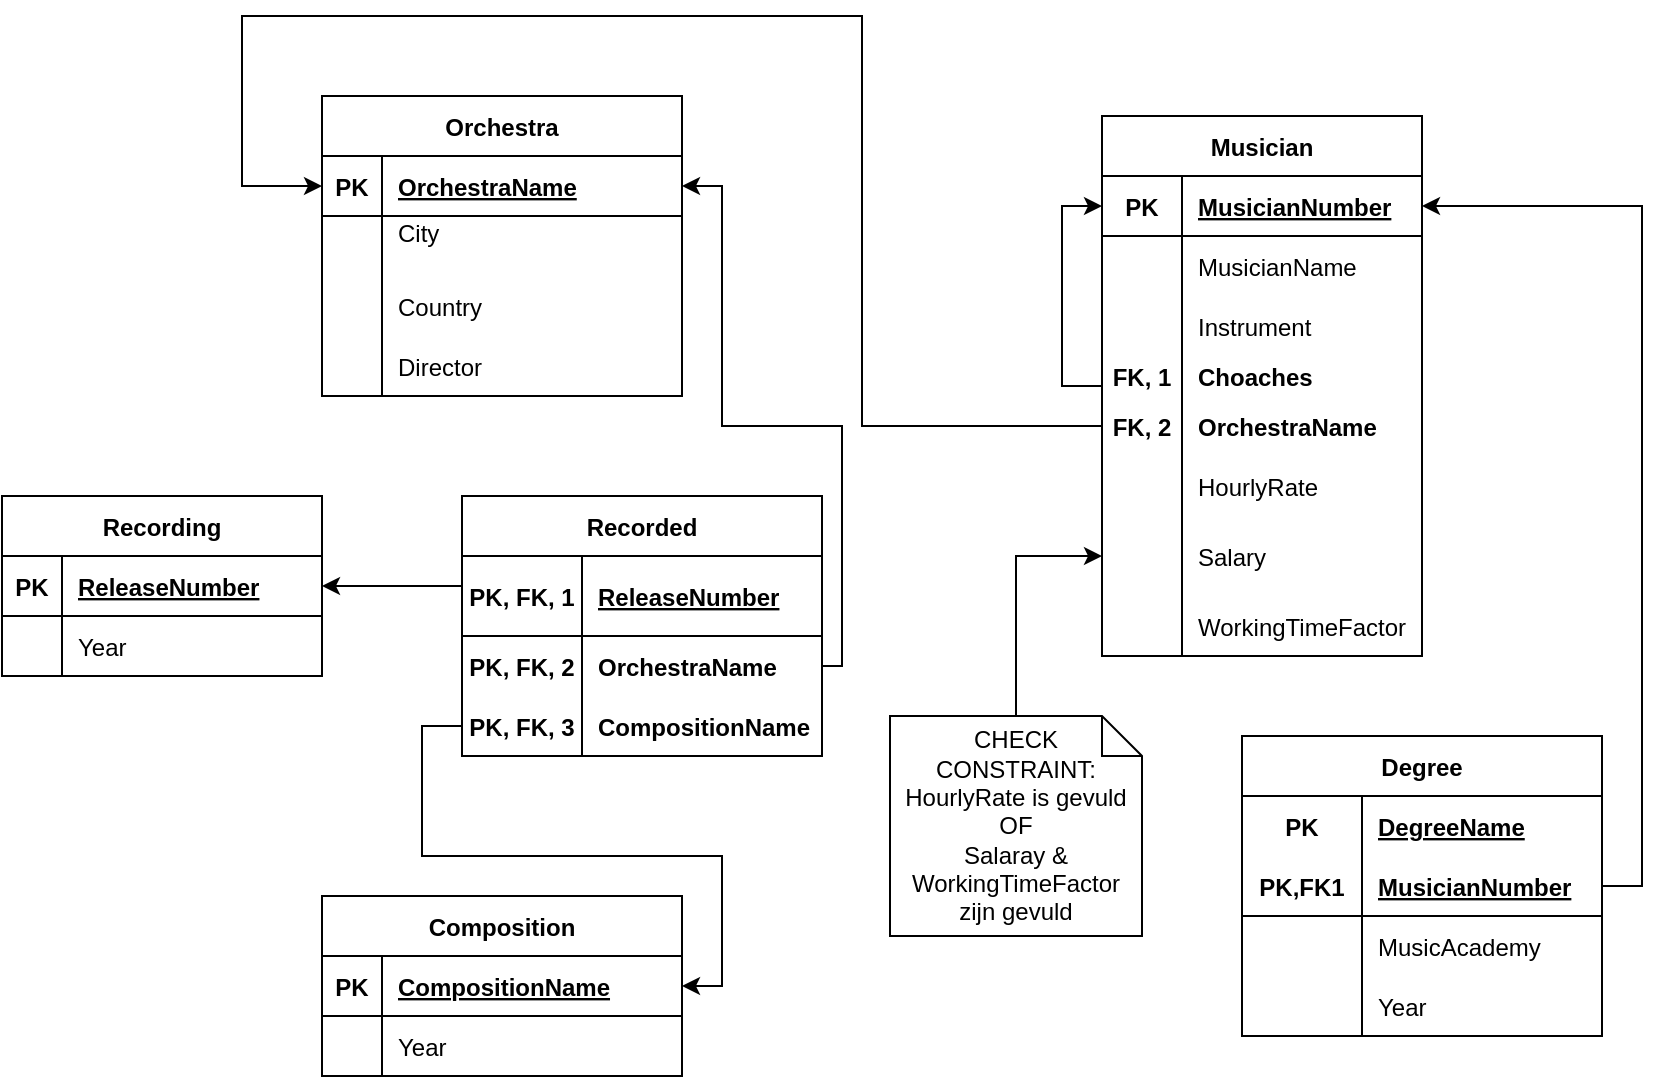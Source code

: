 <mxfile version="20.2.3" type="device"><diagram id="S86C-_gaPAXaxx-rgDXj" name="Pagina-1"><mxGraphModel dx="1865" dy="641" grid="1" gridSize="10" guides="1" tooltips="1" connect="1" arrows="1" fold="1" page="1" pageScale="1" pageWidth="827" pageHeight="1169" math="0" shadow="0"><root><mxCell id="0"/><mxCell id="1" parent="0"/><mxCell id="zKd2c0lsg1a57eEqCuSn-1" value="Musician" style="shape=table;startSize=30;container=1;collapsible=1;childLayout=tableLayout;fixedRows=1;rowLines=0;fontStyle=1;align=center;resizeLast=1;" vertex="1" parent="1"><mxGeometry x="470" y="130" width="160" height="270" as="geometry"/></mxCell><mxCell id="zKd2c0lsg1a57eEqCuSn-2" value="" style="shape=tableRow;horizontal=0;startSize=0;swimlaneHead=0;swimlaneBody=0;fillColor=none;collapsible=0;dropTarget=0;points=[[0,0.5],[1,0.5]];portConstraint=eastwest;top=0;left=0;right=0;bottom=1;" vertex="1" parent="zKd2c0lsg1a57eEqCuSn-1"><mxGeometry y="30" width="160" height="30" as="geometry"/></mxCell><mxCell id="zKd2c0lsg1a57eEqCuSn-3" value="PK" style="shape=partialRectangle;connectable=0;fillColor=none;top=0;left=0;bottom=0;right=0;fontStyle=1;overflow=hidden;" vertex="1" parent="zKd2c0lsg1a57eEqCuSn-2"><mxGeometry width="40" height="30" as="geometry"><mxRectangle width="40" height="30" as="alternateBounds"/></mxGeometry></mxCell><mxCell id="zKd2c0lsg1a57eEqCuSn-4" value="MusicianNumber" style="shape=partialRectangle;connectable=0;fillColor=none;top=0;left=0;bottom=0;right=0;align=left;spacingLeft=6;fontStyle=5;overflow=hidden;" vertex="1" parent="zKd2c0lsg1a57eEqCuSn-2"><mxGeometry x="40" width="120" height="30" as="geometry"><mxRectangle width="120" height="30" as="alternateBounds"/></mxGeometry></mxCell><mxCell id="zKd2c0lsg1a57eEqCuSn-5" value="" style="shape=tableRow;horizontal=0;startSize=0;swimlaneHead=0;swimlaneBody=0;fillColor=none;collapsible=0;dropTarget=0;points=[[0,0.5],[1,0.5]];portConstraint=eastwest;top=0;left=0;right=0;bottom=0;" vertex="1" parent="zKd2c0lsg1a57eEqCuSn-1"><mxGeometry y="60" width="160" height="30" as="geometry"/></mxCell><mxCell id="zKd2c0lsg1a57eEqCuSn-6" value="" style="shape=partialRectangle;connectable=0;fillColor=none;top=0;left=0;bottom=0;right=0;editable=1;overflow=hidden;" vertex="1" parent="zKd2c0lsg1a57eEqCuSn-5"><mxGeometry width="40" height="30" as="geometry"><mxRectangle width="40" height="30" as="alternateBounds"/></mxGeometry></mxCell><mxCell id="zKd2c0lsg1a57eEqCuSn-7" value="MusicianName" style="shape=partialRectangle;connectable=0;fillColor=none;top=0;left=0;bottom=0;right=0;align=left;spacingLeft=6;overflow=hidden;" vertex="1" parent="zKd2c0lsg1a57eEqCuSn-5"><mxGeometry x="40" width="120" height="30" as="geometry"><mxRectangle width="120" height="30" as="alternateBounds"/></mxGeometry></mxCell><mxCell id="zKd2c0lsg1a57eEqCuSn-8" value="" style="shape=tableRow;horizontal=0;startSize=0;swimlaneHead=0;swimlaneBody=0;fillColor=none;collapsible=0;dropTarget=0;points=[[0,0.5],[1,0.5]];portConstraint=eastwest;top=0;left=0;right=0;bottom=0;" vertex="1" parent="zKd2c0lsg1a57eEqCuSn-1"><mxGeometry y="90" width="160" height="30" as="geometry"/></mxCell><mxCell id="zKd2c0lsg1a57eEqCuSn-9" value="" style="shape=partialRectangle;connectable=0;fillColor=none;top=0;left=0;bottom=0;right=0;editable=1;overflow=hidden;" vertex="1" parent="zKd2c0lsg1a57eEqCuSn-8"><mxGeometry width="40" height="30" as="geometry"><mxRectangle width="40" height="30" as="alternateBounds"/></mxGeometry></mxCell><mxCell id="zKd2c0lsg1a57eEqCuSn-10" value="Instrument" style="shape=partialRectangle;connectable=0;fillColor=none;top=0;left=0;bottom=0;right=0;align=left;spacingLeft=6;overflow=hidden;" vertex="1" parent="zKd2c0lsg1a57eEqCuSn-8"><mxGeometry x="40" width="120" height="30" as="geometry"><mxRectangle width="120" height="30" as="alternateBounds"/></mxGeometry></mxCell><mxCell id="zKd2c0lsg1a57eEqCuSn-78" style="edgeStyle=orthogonalEdgeStyle;rounded=0;orthogonalLoop=1;jettySize=auto;html=1;entryX=0;entryY=0.5;entryDx=0;entryDy=0;" edge="1" parent="zKd2c0lsg1a57eEqCuSn-1" source="zKd2c0lsg1a57eEqCuSn-75" target="zKd2c0lsg1a57eEqCuSn-2"><mxGeometry relative="1" as="geometry"><Array as="points"><mxPoint x="-20" y="135"/><mxPoint x="-20" y="45"/></Array></mxGeometry></mxCell><mxCell id="zKd2c0lsg1a57eEqCuSn-75" value="" style="shape=tableRow;horizontal=0;startSize=0;swimlaneHead=0;swimlaneBody=0;fillColor=none;collapsible=0;dropTarget=0;points=[[0,0.5],[1,0.5]];portConstraint=eastwest;top=0;left=0;right=0;bottom=0;fontStyle=1" vertex="1" parent="zKd2c0lsg1a57eEqCuSn-1"><mxGeometry y="120" width="160" height="20" as="geometry"/></mxCell><mxCell id="zKd2c0lsg1a57eEqCuSn-76" value="FK, 1" style="shape=partialRectangle;connectable=0;fillColor=none;top=0;left=0;bottom=0;right=0;editable=1;overflow=hidden;fontStyle=1" vertex="1" parent="zKd2c0lsg1a57eEqCuSn-75"><mxGeometry width="40" height="20" as="geometry"><mxRectangle width="40" height="20" as="alternateBounds"/></mxGeometry></mxCell><mxCell id="zKd2c0lsg1a57eEqCuSn-77" value="Choaches" style="shape=partialRectangle;connectable=0;fillColor=none;top=0;left=0;bottom=0;right=0;align=left;spacingLeft=6;overflow=hidden;fontStyle=1" vertex="1" parent="zKd2c0lsg1a57eEqCuSn-75"><mxGeometry x="40" width="120" height="20" as="geometry"><mxRectangle width="120" height="20" as="alternateBounds"/></mxGeometry></mxCell><mxCell id="zKd2c0lsg1a57eEqCuSn-71" value="" style="shape=tableRow;horizontal=0;startSize=0;swimlaneHead=0;swimlaneBody=0;fillColor=none;collapsible=0;dropTarget=0;points=[[0,0.5],[1,0.5]];portConstraint=eastwest;top=0;left=0;right=0;bottom=0;" vertex="1" parent="zKd2c0lsg1a57eEqCuSn-1"><mxGeometry y="140" width="160" height="30" as="geometry"/></mxCell><mxCell id="zKd2c0lsg1a57eEqCuSn-72" value="FK, 2" style="shape=partialRectangle;connectable=0;fillColor=none;top=0;left=0;bottom=0;right=0;editable=1;overflow=hidden;fontStyle=1" vertex="1" parent="zKd2c0lsg1a57eEqCuSn-71"><mxGeometry width="40" height="30" as="geometry"><mxRectangle width="40" height="30" as="alternateBounds"/></mxGeometry></mxCell><mxCell id="zKd2c0lsg1a57eEqCuSn-73" value="OrchestraName" style="shape=partialRectangle;connectable=0;fillColor=none;top=0;left=0;bottom=0;right=0;align=left;spacingLeft=6;overflow=hidden;fontStyle=1" vertex="1" parent="zKd2c0lsg1a57eEqCuSn-71"><mxGeometry x="40" width="120" height="30" as="geometry"><mxRectangle width="120" height="30" as="alternateBounds"/></mxGeometry></mxCell><mxCell id="zKd2c0lsg1a57eEqCuSn-100" value="" style="shape=tableRow;horizontal=0;startSize=0;swimlaneHead=0;swimlaneBody=0;fillColor=none;collapsible=0;dropTarget=0;points=[[0,0.5],[1,0.5]];portConstraint=eastwest;top=0;left=0;right=0;bottom=0;" vertex="1" parent="zKd2c0lsg1a57eEqCuSn-1"><mxGeometry y="170" width="160" height="30" as="geometry"/></mxCell><mxCell id="zKd2c0lsg1a57eEqCuSn-101" value="" style="shape=partialRectangle;connectable=0;fillColor=none;top=0;left=0;bottom=0;right=0;editable=1;overflow=hidden;" vertex="1" parent="zKd2c0lsg1a57eEqCuSn-100"><mxGeometry width="40" height="30" as="geometry"><mxRectangle width="40" height="30" as="alternateBounds"/></mxGeometry></mxCell><mxCell id="zKd2c0lsg1a57eEqCuSn-102" value="HourlyRate" style="shape=partialRectangle;connectable=0;fillColor=none;top=0;left=0;bottom=0;right=0;align=left;spacingLeft=6;overflow=hidden;" vertex="1" parent="zKd2c0lsg1a57eEqCuSn-100"><mxGeometry x="40" width="120" height="30" as="geometry"><mxRectangle width="120" height="30" as="alternateBounds"/></mxGeometry></mxCell><mxCell id="zKd2c0lsg1a57eEqCuSn-90" value="" style="shape=tableRow;horizontal=0;startSize=0;swimlaneHead=0;swimlaneBody=0;fillColor=none;collapsible=0;dropTarget=0;points=[[0,0.5],[1,0.5]];portConstraint=eastwest;top=0;left=0;right=0;bottom=0;" vertex="1" parent="zKd2c0lsg1a57eEqCuSn-1"><mxGeometry y="200" width="160" height="40" as="geometry"/></mxCell><mxCell id="zKd2c0lsg1a57eEqCuSn-91" value="" style="shape=partialRectangle;connectable=0;fillColor=none;top=0;left=0;bottom=0;right=0;editable=1;overflow=hidden;" vertex="1" parent="zKd2c0lsg1a57eEqCuSn-90"><mxGeometry width="40" height="40" as="geometry"><mxRectangle width="40" height="40" as="alternateBounds"/></mxGeometry></mxCell><mxCell id="zKd2c0lsg1a57eEqCuSn-92" value="Salary" style="shape=partialRectangle;connectable=0;fillColor=none;top=0;left=0;bottom=0;right=0;align=left;spacingLeft=6;overflow=hidden;" vertex="1" parent="zKd2c0lsg1a57eEqCuSn-90"><mxGeometry x="40" width="120" height="40" as="geometry"><mxRectangle width="120" height="40" as="alternateBounds"/></mxGeometry></mxCell><mxCell id="zKd2c0lsg1a57eEqCuSn-97" value="" style="shape=tableRow;horizontal=0;startSize=0;swimlaneHead=0;swimlaneBody=0;fillColor=none;collapsible=0;dropTarget=0;points=[[0,0.5],[1,0.5]];portConstraint=eastwest;top=0;left=0;right=0;bottom=0;" vertex="1" parent="zKd2c0lsg1a57eEqCuSn-1"><mxGeometry y="240" width="160" height="30" as="geometry"/></mxCell><mxCell id="zKd2c0lsg1a57eEqCuSn-98" value="" style="shape=partialRectangle;connectable=0;fillColor=none;top=0;left=0;bottom=0;right=0;editable=1;overflow=hidden;" vertex="1" parent="zKd2c0lsg1a57eEqCuSn-97"><mxGeometry width="40" height="30" as="geometry"><mxRectangle width="40" height="30" as="alternateBounds"/></mxGeometry></mxCell><mxCell id="zKd2c0lsg1a57eEqCuSn-99" value="WorkingTimeFactor" style="shape=partialRectangle;connectable=0;fillColor=none;top=0;left=0;bottom=0;right=0;align=left;spacingLeft=6;overflow=hidden;" vertex="1" parent="zKd2c0lsg1a57eEqCuSn-97"><mxGeometry x="40" width="120" height="30" as="geometry"><mxRectangle width="120" height="30" as="alternateBounds"/></mxGeometry></mxCell><mxCell id="zKd2c0lsg1a57eEqCuSn-14" value="Orchestra" style="shape=table;startSize=30;container=1;collapsible=1;childLayout=tableLayout;fixedRows=1;rowLines=0;fontStyle=1;align=center;resizeLast=1;" vertex="1" parent="1"><mxGeometry x="80" y="120" width="180" height="150" as="geometry"/></mxCell><mxCell id="zKd2c0lsg1a57eEqCuSn-15" value="" style="shape=tableRow;horizontal=0;startSize=0;swimlaneHead=0;swimlaneBody=0;fillColor=none;collapsible=0;dropTarget=0;points=[[0,0.5],[1,0.5]];portConstraint=eastwest;top=0;left=0;right=0;bottom=1;" vertex="1" parent="zKd2c0lsg1a57eEqCuSn-14"><mxGeometry y="30" width="180" height="30" as="geometry"/></mxCell><mxCell id="zKd2c0lsg1a57eEqCuSn-16" value="PK" style="shape=partialRectangle;connectable=0;fillColor=none;top=0;left=0;bottom=0;right=0;fontStyle=1;overflow=hidden;" vertex="1" parent="zKd2c0lsg1a57eEqCuSn-15"><mxGeometry width="30" height="30" as="geometry"><mxRectangle width="30" height="30" as="alternateBounds"/></mxGeometry></mxCell><mxCell id="zKd2c0lsg1a57eEqCuSn-17" value="OrchestraName" style="shape=partialRectangle;connectable=0;fillColor=none;top=0;left=0;bottom=0;right=0;align=left;spacingLeft=6;fontStyle=5;overflow=hidden;" vertex="1" parent="zKd2c0lsg1a57eEqCuSn-15"><mxGeometry x="30" width="150" height="30" as="geometry"><mxRectangle width="150" height="30" as="alternateBounds"/></mxGeometry></mxCell><mxCell id="zKd2c0lsg1a57eEqCuSn-18" value="" style="shape=tableRow;horizontal=0;startSize=0;swimlaneHead=0;swimlaneBody=0;fillColor=none;collapsible=0;dropTarget=0;points=[[0,0.5],[1,0.5]];portConstraint=eastwest;top=0;left=0;right=0;bottom=0;" vertex="1" parent="zKd2c0lsg1a57eEqCuSn-14"><mxGeometry y="60" width="180" height="30" as="geometry"/></mxCell><mxCell id="zKd2c0lsg1a57eEqCuSn-19" value="" style="shape=partialRectangle;connectable=0;fillColor=none;top=0;left=0;bottom=0;right=0;editable=1;overflow=hidden;" vertex="1" parent="zKd2c0lsg1a57eEqCuSn-18"><mxGeometry width="30" height="30" as="geometry"><mxRectangle width="30" height="30" as="alternateBounds"/></mxGeometry></mxCell><mxCell id="zKd2c0lsg1a57eEqCuSn-20" value="City    &#10;" style="shape=partialRectangle;connectable=0;fillColor=none;top=0;left=0;bottom=0;right=0;align=left;spacingLeft=6;overflow=hidden;" vertex="1" parent="zKd2c0lsg1a57eEqCuSn-18"><mxGeometry x="30" width="150" height="30" as="geometry"><mxRectangle width="150" height="30" as="alternateBounds"/></mxGeometry></mxCell><mxCell id="zKd2c0lsg1a57eEqCuSn-21" value="" style="shape=tableRow;horizontal=0;startSize=0;swimlaneHead=0;swimlaneBody=0;fillColor=none;collapsible=0;dropTarget=0;points=[[0,0.5],[1,0.5]];portConstraint=eastwest;top=0;left=0;right=0;bottom=0;" vertex="1" parent="zKd2c0lsg1a57eEqCuSn-14"><mxGeometry y="90" width="180" height="30" as="geometry"/></mxCell><mxCell id="zKd2c0lsg1a57eEqCuSn-22" value="" style="shape=partialRectangle;connectable=0;fillColor=none;top=0;left=0;bottom=0;right=0;editable=1;overflow=hidden;" vertex="1" parent="zKd2c0lsg1a57eEqCuSn-21"><mxGeometry width="30" height="30" as="geometry"><mxRectangle width="30" height="30" as="alternateBounds"/></mxGeometry></mxCell><mxCell id="zKd2c0lsg1a57eEqCuSn-23" value="Country" style="shape=partialRectangle;connectable=0;fillColor=none;top=0;left=0;bottom=0;right=0;align=left;spacingLeft=6;overflow=hidden;" vertex="1" parent="zKd2c0lsg1a57eEqCuSn-21"><mxGeometry x="30" width="150" height="30" as="geometry"><mxRectangle width="150" height="30" as="alternateBounds"/></mxGeometry></mxCell><mxCell id="zKd2c0lsg1a57eEqCuSn-24" value="" style="shape=tableRow;horizontal=0;startSize=0;swimlaneHead=0;swimlaneBody=0;fillColor=none;collapsible=0;dropTarget=0;points=[[0,0.5],[1,0.5]];portConstraint=eastwest;top=0;left=0;right=0;bottom=0;" vertex="1" parent="zKd2c0lsg1a57eEqCuSn-14"><mxGeometry y="120" width="180" height="30" as="geometry"/></mxCell><mxCell id="zKd2c0lsg1a57eEqCuSn-25" value="" style="shape=partialRectangle;connectable=0;fillColor=none;top=0;left=0;bottom=0;right=0;editable=1;overflow=hidden;" vertex="1" parent="zKd2c0lsg1a57eEqCuSn-24"><mxGeometry width="30" height="30" as="geometry"><mxRectangle width="30" height="30" as="alternateBounds"/></mxGeometry></mxCell><mxCell id="zKd2c0lsg1a57eEqCuSn-26" value="Director" style="shape=partialRectangle;connectable=0;fillColor=none;top=0;left=0;bottom=0;right=0;align=left;spacingLeft=6;overflow=hidden;" vertex="1" parent="zKd2c0lsg1a57eEqCuSn-24"><mxGeometry x="30" width="150" height="30" as="geometry"><mxRectangle width="150" height="30" as="alternateBounds"/></mxGeometry></mxCell><mxCell id="zKd2c0lsg1a57eEqCuSn-27" value="Recording" style="shape=table;startSize=30;container=1;collapsible=1;childLayout=tableLayout;fixedRows=1;rowLines=0;fontStyle=1;align=center;resizeLast=1;" vertex="1" parent="1"><mxGeometry x="-80" y="320" width="160" height="90" as="geometry"/></mxCell><mxCell id="zKd2c0lsg1a57eEqCuSn-28" value="" style="shape=tableRow;horizontal=0;startSize=0;swimlaneHead=0;swimlaneBody=0;fillColor=none;collapsible=0;dropTarget=0;points=[[0,0.5],[1,0.5]];portConstraint=eastwest;top=0;left=0;right=0;bottom=1;" vertex="1" parent="zKd2c0lsg1a57eEqCuSn-27"><mxGeometry y="30" width="160" height="30" as="geometry"/></mxCell><mxCell id="zKd2c0lsg1a57eEqCuSn-29" value="PK" style="shape=partialRectangle;connectable=0;fillColor=none;top=0;left=0;bottom=0;right=0;fontStyle=1;overflow=hidden;" vertex="1" parent="zKd2c0lsg1a57eEqCuSn-28"><mxGeometry width="30" height="30" as="geometry"><mxRectangle width="30" height="30" as="alternateBounds"/></mxGeometry></mxCell><mxCell id="zKd2c0lsg1a57eEqCuSn-30" value="ReleaseNumber" style="shape=partialRectangle;connectable=0;fillColor=none;top=0;left=0;bottom=0;right=0;align=left;spacingLeft=6;fontStyle=5;overflow=hidden;" vertex="1" parent="zKd2c0lsg1a57eEqCuSn-28"><mxGeometry x="30" width="130" height="30" as="geometry"><mxRectangle width="130" height="30" as="alternateBounds"/></mxGeometry></mxCell><mxCell id="zKd2c0lsg1a57eEqCuSn-31" value="" style="shape=tableRow;horizontal=0;startSize=0;swimlaneHead=0;swimlaneBody=0;fillColor=none;collapsible=0;dropTarget=0;points=[[0,0.5],[1,0.5]];portConstraint=eastwest;top=0;left=0;right=0;bottom=0;" vertex="1" parent="zKd2c0lsg1a57eEqCuSn-27"><mxGeometry y="60" width="160" height="30" as="geometry"/></mxCell><mxCell id="zKd2c0lsg1a57eEqCuSn-32" value="" style="shape=partialRectangle;connectable=0;fillColor=none;top=0;left=0;bottom=0;right=0;editable=1;overflow=hidden;" vertex="1" parent="zKd2c0lsg1a57eEqCuSn-31"><mxGeometry width="30" height="30" as="geometry"><mxRectangle width="30" height="30" as="alternateBounds"/></mxGeometry></mxCell><mxCell id="zKd2c0lsg1a57eEqCuSn-33" value="Year" style="shape=partialRectangle;connectable=0;fillColor=none;top=0;left=0;bottom=0;right=0;align=left;spacingLeft=6;overflow=hidden;" vertex="1" parent="zKd2c0lsg1a57eEqCuSn-31"><mxGeometry x="30" width="130" height="30" as="geometry"><mxRectangle width="130" height="30" as="alternateBounds"/></mxGeometry></mxCell><mxCell id="zKd2c0lsg1a57eEqCuSn-40" value="Composition" style="shape=table;startSize=30;container=1;collapsible=1;childLayout=tableLayout;fixedRows=1;rowLines=0;fontStyle=1;align=center;resizeLast=1;" vertex="1" parent="1"><mxGeometry x="80" y="520" width="180" height="90" as="geometry"/></mxCell><mxCell id="zKd2c0lsg1a57eEqCuSn-41" value="" style="shape=tableRow;horizontal=0;startSize=0;swimlaneHead=0;swimlaneBody=0;fillColor=none;collapsible=0;dropTarget=0;points=[[0,0.5],[1,0.5]];portConstraint=eastwest;top=0;left=0;right=0;bottom=1;" vertex="1" parent="zKd2c0lsg1a57eEqCuSn-40"><mxGeometry y="30" width="180" height="30" as="geometry"/></mxCell><mxCell id="zKd2c0lsg1a57eEqCuSn-42" value="PK" style="shape=partialRectangle;connectable=0;fillColor=none;top=0;left=0;bottom=0;right=0;fontStyle=1;overflow=hidden;" vertex="1" parent="zKd2c0lsg1a57eEqCuSn-41"><mxGeometry width="30" height="30" as="geometry"><mxRectangle width="30" height="30" as="alternateBounds"/></mxGeometry></mxCell><mxCell id="zKd2c0lsg1a57eEqCuSn-43" value="CompositionName" style="shape=partialRectangle;connectable=0;fillColor=none;top=0;left=0;bottom=0;right=0;align=left;spacingLeft=6;fontStyle=5;overflow=hidden;" vertex="1" parent="zKd2c0lsg1a57eEqCuSn-41"><mxGeometry x="30" width="150" height="30" as="geometry"><mxRectangle width="150" height="30" as="alternateBounds"/></mxGeometry></mxCell><mxCell id="zKd2c0lsg1a57eEqCuSn-44" value="" style="shape=tableRow;horizontal=0;startSize=0;swimlaneHead=0;swimlaneBody=0;fillColor=none;collapsible=0;dropTarget=0;points=[[0,0.5],[1,0.5]];portConstraint=eastwest;top=0;left=0;right=0;bottom=0;" vertex="1" parent="zKd2c0lsg1a57eEqCuSn-40"><mxGeometry y="60" width="180" height="30" as="geometry"/></mxCell><mxCell id="zKd2c0lsg1a57eEqCuSn-45" value="" style="shape=partialRectangle;connectable=0;fillColor=none;top=0;left=0;bottom=0;right=0;editable=1;overflow=hidden;" vertex="1" parent="zKd2c0lsg1a57eEqCuSn-44"><mxGeometry width="30" height="30" as="geometry"><mxRectangle width="30" height="30" as="alternateBounds"/></mxGeometry></mxCell><mxCell id="zKd2c0lsg1a57eEqCuSn-46" value="Year" style="shape=partialRectangle;connectable=0;fillColor=none;top=0;left=0;bottom=0;right=0;align=left;spacingLeft=6;overflow=hidden;" vertex="1" parent="zKd2c0lsg1a57eEqCuSn-44"><mxGeometry x="30" width="150" height="30" as="geometry"><mxRectangle width="150" height="30" as="alternateBounds"/></mxGeometry></mxCell><mxCell id="zKd2c0lsg1a57eEqCuSn-55" value="Recorded" style="shape=table;startSize=30;container=1;collapsible=1;childLayout=tableLayout;fixedRows=1;rowLines=0;fontStyle=1;align=center;resizeLast=1;" vertex="1" parent="1"><mxGeometry x="150" y="320" width="180" height="130" as="geometry"/></mxCell><mxCell id="zKd2c0lsg1a57eEqCuSn-56" value="" style="shape=tableRow;horizontal=0;startSize=0;swimlaneHead=0;swimlaneBody=0;fillColor=none;collapsible=0;dropTarget=0;points=[[0,0.5],[1,0.5]];portConstraint=eastwest;top=0;left=0;right=0;bottom=1;" vertex="1" parent="zKd2c0lsg1a57eEqCuSn-55"><mxGeometry y="30" width="180" height="40" as="geometry"/></mxCell><mxCell id="zKd2c0lsg1a57eEqCuSn-57" value="PK, FK, 1" style="shape=partialRectangle;connectable=0;fillColor=none;top=0;left=0;bottom=0;right=0;fontStyle=1;overflow=hidden;" vertex="1" parent="zKd2c0lsg1a57eEqCuSn-56"><mxGeometry width="60" height="40" as="geometry"><mxRectangle width="60" height="40" as="alternateBounds"/></mxGeometry></mxCell><mxCell id="zKd2c0lsg1a57eEqCuSn-58" value="ReleaseNumber" style="shape=partialRectangle;connectable=0;fillColor=none;top=0;left=0;bottom=0;right=0;align=left;spacingLeft=6;fontStyle=5;overflow=hidden;" vertex="1" parent="zKd2c0lsg1a57eEqCuSn-56"><mxGeometry x="60" width="120" height="40" as="geometry"><mxRectangle width="120" height="40" as="alternateBounds"/></mxGeometry></mxCell><mxCell id="zKd2c0lsg1a57eEqCuSn-59" value="" style="shape=tableRow;horizontal=0;startSize=0;swimlaneHead=0;swimlaneBody=0;fillColor=none;collapsible=0;dropTarget=0;points=[[0,0.5],[1,0.5]];portConstraint=eastwest;top=0;left=0;right=0;bottom=0;" vertex="1" parent="zKd2c0lsg1a57eEqCuSn-55"><mxGeometry y="70" width="180" height="30" as="geometry"/></mxCell><mxCell id="zKd2c0lsg1a57eEqCuSn-60" value="PK, FK, 2" style="shape=partialRectangle;connectable=0;fillColor=none;top=0;left=0;bottom=0;right=0;editable=1;overflow=hidden;fontStyle=1" vertex="1" parent="zKd2c0lsg1a57eEqCuSn-59"><mxGeometry width="60" height="30" as="geometry"><mxRectangle width="60" height="30" as="alternateBounds"/></mxGeometry></mxCell><mxCell id="zKd2c0lsg1a57eEqCuSn-61" value="OrchestraName" style="shape=partialRectangle;connectable=0;fillColor=none;top=0;left=0;bottom=0;right=0;align=left;spacingLeft=6;overflow=hidden;fontStyle=1" vertex="1" parent="zKd2c0lsg1a57eEqCuSn-59"><mxGeometry x="60" width="120" height="30" as="geometry"><mxRectangle width="120" height="30" as="alternateBounds"/></mxGeometry></mxCell><mxCell id="zKd2c0lsg1a57eEqCuSn-62" value="" style="shape=tableRow;horizontal=0;startSize=0;swimlaneHead=0;swimlaneBody=0;fillColor=none;collapsible=0;dropTarget=0;points=[[0,0.5],[1,0.5]];portConstraint=eastwest;top=0;left=0;right=0;bottom=0;" vertex="1" parent="zKd2c0lsg1a57eEqCuSn-55"><mxGeometry y="100" width="180" height="30" as="geometry"/></mxCell><mxCell id="zKd2c0lsg1a57eEqCuSn-63" value="PK, FK, 3" style="shape=partialRectangle;connectable=0;fillColor=none;top=0;left=0;bottom=0;right=0;editable=1;overflow=hidden;fontStyle=1" vertex="1" parent="zKd2c0lsg1a57eEqCuSn-62"><mxGeometry width="60" height="30" as="geometry"><mxRectangle width="60" height="30" as="alternateBounds"/></mxGeometry></mxCell><mxCell id="zKd2c0lsg1a57eEqCuSn-64" value="CompositionName" style="shape=partialRectangle;connectable=0;fillColor=none;top=0;left=0;bottom=0;right=0;align=left;spacingLeft=6;overflow=hidden;fontStyle=1" vertex="1" parent="zKd2c0lsg1a57eEqCuSn-62"><mxGeometry x="60" width="120" height="30" as="geometry"><mxRectangle width="120" height="30" as="alternateBounds"/></mxGeometry></mxCell><mxCell id="zKd2c0lsg1a57eEqCuSn-79" style="edgeStyle=orthogonalEdgeStyle;rounded=0;orthogonalLoop=1;jettySize=auto;html=1;entryX=1;entryY=0.5;entryDx=0;entryDy=0;elbow=vertical;" edge="1" parent="1" source="zKd2c0lsg1a57eEqCuSn-56" target="zKd2c0lsg1a57eEqCuSn-28"><mxGeometry relative="1" as="geometry"><Array as="points"><mxPoint x="140" y="365"/><mxPoint x="140" y="365"/></Array></mxGeometry></mxCell><mxCell id="zKd2c0lsg1a57eEqCuSn-80" style="edgeStyle=orthogonalEdgeStyle;rounded=0;orthogonalLoop=1;jettySize=auto;html=1;entryX=1;entryY=0.5;entryDx=0;entryDy=0;elbow=vertical;" edge="1" parent="1" source="zKd2c0lsg1a57eEqCuSn-59" target="zKd2c0lsg1a57eEqCuSn-15"><mxGeometry relative="1" as="geometry"><Array as="points"><mxPoint x="340" y="405"/><mxPoint x="340" y="285"/><mxPoint x="280" y="285"/><mxPoint x="280" y="165"/></Array></mxGeometry></mxCell><mxCell id="zKd2c0lsg1a57eEqCuSn-81" style="edgeStyle=orthogonalEdgeStyle;rounded=0;orthogonalLoop=1;jettySize=auto;html=1;entryX=1;entryY=0.5;entryDx=0;entryDy=0;elbow=vertical;" edge="1" parent="1" source="zKd2c0lsg1a57eEqCuSn-62" target="zKd2c0lsg1a57eEqCuSn-41"><mxGeometry relative="1" as="geometry"/></mxCell><mxCell id="zKd2c0lsg1a57eEqCuSn-84" style="edgeStyle=orthogonalEdgeStyle;rounded=0;orthogonalLoop=1;jettySize=auto;html=1;entryX=0;entryY=0.5;entryDx=0;entryDy=0;elbow=vertical;" edge="1" parent="1" source="zKd2c0lsg1a57eEqCuSn-71" target="zKd2c0lsg1a57eEqCuSn-15"><mxGeometry relative="1" as="geometry"><Array as="points"><mxPoint x="350" y="285"/><mxPoint x="350" y="80"/><mxPoint x="40" y="80"/><mxPoint x="40" y="165"/></Array></mxGeometry></mxCell><mxCell id="zKd2c0lsg1a57eEqCuSn-103" value="Degree" style="shape=table;startSize=30;container=1;collapsible=1;childLayout=tableLayout;fixedRows=1;rowLines=0;fontStyle=1;align=center;resizeLast=1;" vertex="1" parent="1"><mxGeometry x="540" y="440" width="180" height="150" as="geometry"/></mxCell><mxCell id="zKd2c0lsg1a57eEqCuSn-104" value="" style="shape=tableRow;horizontal=0;startSize=0;swimlaneHead=0;swimlaneBody=0;fillColor=none;collapsible=0;dropTarget=0;points=[[0,0.5],[1,0.5]];portConstraint=eastwest;top=0;left=0;right=0;bottom=0;" vertex="1" parent="zKd2c0lsg1a57eEqCuSn-103"><mxGeometry y="30" width="180" height="30" as="geometry"/></mxCell><mxCell id="zKd2c0lsg1a57eEqCuSn-105" value="PK" style="shape=partialRectangle;connectable=0;fillColor=none;top=0;left=0;bottom=0;right=0;fontStyle=1;overflow=hidden;" vertex="1" parent="zKd2c0lsg1a57eEqCuSn-104"><mxGeometry width="60" height="30" as="geometry"><mxRectangle width="60" height="30" as="alternateBounds"/></mxGeometry></mxCell><mxCell id="zKd2c0lsg1a57eEqCuSn-106" value="DegreeName" style="shape=partialRectangle;connectable=0;fillColor=none;top=0;left=0;bottom=0;right=0;align=left;spacingLeft=6;fontStyle=5;overflow=hidden;" vertex="1" parent="zKd2c0lsg1a57eEqCuSn-104"><mxGeometry x="60" width="120" height="30" as="geometry"><mxRectangle width="120" height="30" as="alternateBounds"/></mxGeometry></mxCell><mxCell id="zKd2c0lsg1a57eEqCuSn-107" value="" style="shape=tableRow;horizontal=0;startSize=0;swimlaneHead=0;swimlaneBody=0;fillColor=none;collapsible=0;dropTarget=0;points=[[0,0.5],[1,0.5]];portConstraint=eastwest;top=0;left=0;right=0;bottom=1;" vertex="1" parent="zKd2c0lsg1a57eEqCuSn-103"><mxGeometry y="60" width="180" height="30" as="geometry"/></mxCell><mxCell id="zKd2c0lsg1a57eEqCuSn-108" value="PK,FK1" style="shape=partialRectangle;connectable=0;fillColor=none;top=0;left=0;bottom=0;right=0;fontStyle=1;overflow=hidden;" vertex="1" parent="zKd2c0lsg1a57eEqCuSn-107"><mxGeometry width="60" height="30" as="geometry"><mxRectangle width="60" height="30" as="alternateBounds"/></mxGeometry></mxCell><mxCell id="zKd2c0lsg1a57eEqCuSn-109" value="MusicianNumber" style="shape=partialRectangle;connectable=0;fillColor=none;top=0;left=0;bottom=0;right=0;align=left;spacingLeft=6;fontStyle=5;overflow=hidden;" vertex="1" parent="zKd2c0lsg1a57eEqCuSn-107"><mxGeometry x="60" width="120" height="30" as="geometry"><mxRectangle width="120" height="30" as="alternateBounds"/></mxGeometry></mxCell><mxCell id="zKd2c0lsg1a57eEqCuSn-110" value="" style="shape=tableRow;horizontal=0;startSize=0;swimlaneHead=0;swimlaneBody=0;fillColor=none;collapsible=0;dropTarget=0;points=[[0,0.5],[1,0.5]];portConstraint=eastwest;top=0;left=0;right=0;bottom=0;" vertex="1" parent="zKd2c0lsg1a57eEqCuSn-103"><mxGeometry y="90" width="180" height="30" as="geometry"/></mxCell><mxCell id="zKd2c0lsg1a57eEqCuSn-111" value="" style="shape=partialRectangle;connectable=0;fillColor=none;top=0;left=0;bottom=0;right=0;editable=1;overflow=hidden;" vertex="1" parent="zKd2c0lsg1a57eEqCuSn-110"><mxGeometry width="60" height="30" as="geometry"><mxRectangle width="60" height="30" as="alternateBounds"/></mxGeometry></mxCell><mxCell id="zKd2c0lsg1a57eEqCuSn-112" value="MusicAcademy" style="shape=partialRectangle;connectable=0;fillColor=none;top=0;left=0;bottom=0;right=0;align=left;spacingLeft=6;overflow=hidden;" vertex="1" parent="zKd2c0lsg1a57eEqCuSn-110"><mxGeometry x="60" width="120" height="30" as="geometry"><mxRectangle width="120" height="30" as="alternateBounds"/></mxGeometry></mxCell><mxCell id="zKd2c0lsg1a57eEqCuSn-113" value="" style="shape=tableRow;horizontal=0;startSize=0;swimlaneHead=0;swimlaneBody=0;fillColor=none;collapsible=0;dropTarget=0;points=[[0,0.5],[1,0.5]];portConstraint=eastwest;top=0;left=0;right=0;bottom=0;" vertex="1" parent="zKd2c0lsg1a57eEqCuSn-103"><mxGeometry y="120" width="180" height="30" as="geometry"/></mxCell><mxCell id="zKd2c0lsg1a57eEqCuSn-114" value="" style="shape=partialRectangle;connectable=0;fillColor=none;top=0;left=0;bottom=0;right=0;editable=1;overflow=hidden;" vertex="1" parent="zKd2c0lsg1a57eEqCuSn-113"><mxGeometry width="60" height="30" as="geometry"><mxRectangle width="60" height="30" as="alternateBounds"/></mxGeometry></mxCell><mxCell id="zKd2c0lsg1a57eEqCuSn-115" value="Year" style="shape=partialRectangle;connectable=0;fillColor=none;top=0;left=0;bottom=0;right=0;align=left;spacingLeft=6;overflow=hidden;" vertex="1" parent="zKd2c0lsg1a57eEqCuSn-113"><mxGeometry x="60" width="120" height="30" as="geometry"><mxRectangle width="120" height="30" as="alternateBounds"/></mxGeometry></mxCell><mxCell id="zKd2c0lsg1a57eEqCuSn-116" style="edgeStyle=orthogonalEdgeStyle;rounded=0;orthogonalLoop=1;jettySize=auto;html=1;entryX=1;entryY=0.5;entryDx=0;entryDy=0;elbow=vertical;" edge="1" parent="1" source="zKd2c0lsg1a57eEqCuSn-107" target="zKd2c0lsg1a57eEqCuSn-2"><mxGeometry relative="1" as="geometry"><Array as="points"><mxPoint x="740" y="515"/><mxPoint x="740" y="175"/></Array></mxGeometry></mxCell><mxCell id="zKd2c0lsg1a57eEqCuSn-118" style="edgeStyle=orthogonalEdgeStyle;rounded=0;orthogonalLoop=1;jettySize=auto;html=1;elbow=vertical;" edge="1" parent="1" source="zKd2c0lsg1a57eEqCuSn-117" target="zKd2c0lsg1a57eEqCuSn-90"><mxGeometry relative="1" as="geometry"/></mxCell><mxCell id="zKd2c0lsg1a57eEqCuSn-117" value="CHECK CONSTRAINT:&lt;br&gt;HourlyRate is gevuld OF &lt;br&gt;Salaray &amp;amp;&lt;br&gt;WorkingTimeFactor zijn gevuld" style="shape=note;size=20;whiteSpace=wrap;html=1;" vertex="1" parent="1"><mxGeometry x="364" y="430" width="126" height="110" as="geometry"/></mxCell></root></mxGraphModel></diagram></mxfile>